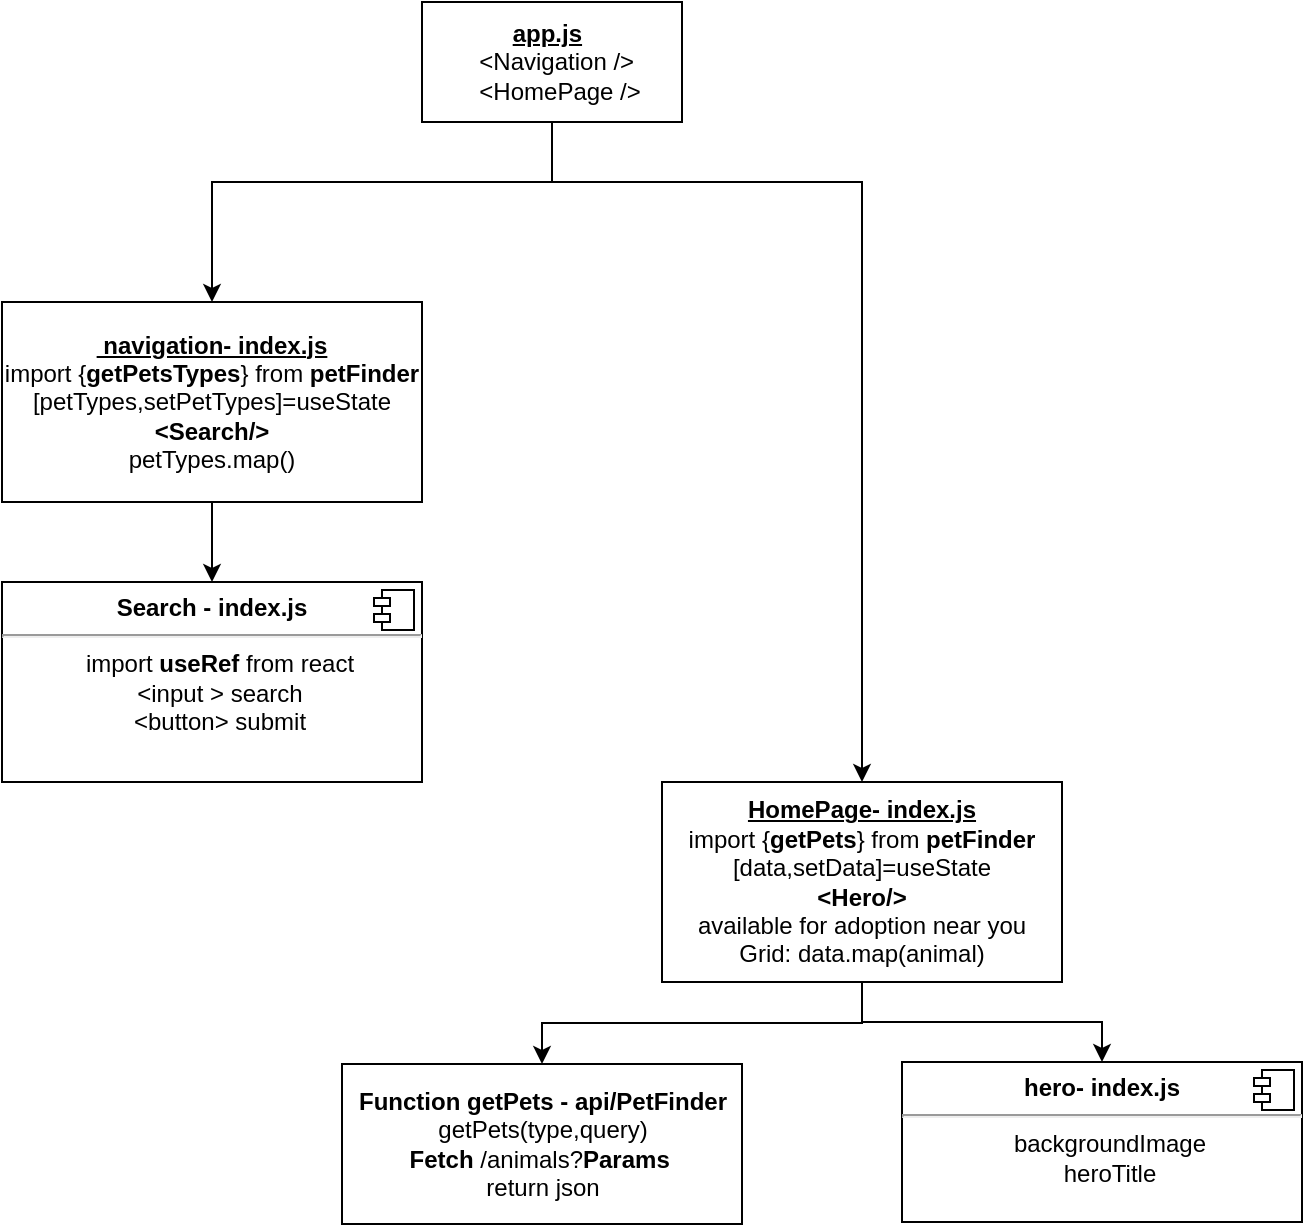 <mxfile version="20.2.0" type="device"><diagram id="ZCE4oWO6xVDXz5NUi90Y" name="Page-1"><mxGraphModel dx="780" dy="1144" grid="1" gridSize="10" guides="1" tooltips="1" connect="1" arrows="1" fold="1" page="1" pageScale="1" pageWidth="850" pageHeight="1100" math="0" shadow="0"><root><mxCell id="0"/><mxCell id="1" parent="0"/><mxCell id="vh6ejowAQq4Oae-Imt_X-19" value="" style="edgeStyle=orthogonalEdgeStyle;rounded=0;orthogonalLoop=1;jettySize=auto;html=1;entryX=0.5;entryY=0;entryDx=0;entryDy=0;exitX=1;exitY=0.5;exitDx=0;exitDy=0;" edge="1" parent="1" source="vh6ejowAQq4Oae-Imt_X-1" target="vh6ejowAQq4Oae-Imt_X-14"><mxGeometry relative="1" as="geometry"><Array as="points"><mxPoint x="425" y="120"/><mxPoint x="580" y="120"/></Array></mxGeometry></mxCell><mxCell id="vh6ejowAQq4Oae-Imt_X-1" value="&lt;div style=&quot;&quot;&gt;&lt;span style=&quot;background-color: initial;&quot;&gt;&lt;span style=&quot;white-space: pre;&quot;&gt;&#9;&lt;/span&gt;&amp;nbsp; &amp;nbsp; &amp;nbsp;&lt;b&gt;&lt;u&gt;app.js&lt;/u&gt;&lt;/b&gt;&amp;nbsp;&lt;/span&gt;&lt;/div&gt;&lt;div style=&quot;&quot;&gt;&lt;span style=&quot;background-color: initial;&quot;&gt;&lt;span style=&quot;white-space: pre;&quot;&gt;&#9;&lt;/span&gt;&amp;lt;Navigation /&amp;gt;&lt;/span&gt;&lt;/div&gt;&lt;span style=&quot;background-color: initial;&quot;&gt;&amp;nbsp;&lt;span style=&quot;white-space: pre;&quot;&gt;&#9;&lt;/span&gt;&amp;lt;HomePage /&amp;gt;&lt;/span&gt;" style="rounded=0;whiteSpace=wrap;html=1;align=left;direction=south;" vertex="1" parent="1"><mxGeometry x="360" y="30" width="130" height="60" as="geometry"/></mxCell><mxCell id="vh6ejowAQq4Oae-Imt_X-32" value="" style="edgeStyle=orthogonalEdgeStyle;rounded=0;orthogonalLoop=1;jettySize=auto;html=1;" edge="1" parent="1" source="vh6ejowAQq4Oae-Imt_X-14" target="vh6ejowAQq4Oae-Imt_X-30"><mxGeometry relative="1" as="geometry"/></mxCell><mxCell id="vh6ejowAQq4Oae-Imt_X-37" style="edgeStyle=orthogonalEdgeStyle;rounded=0;orthogonalLoop=1;jettySize=auto;html=1;entryX=0.5;entryY=0;entryDx=0;entryDy=0;" edge="1" parent="1" source="vh6ejowAQq4Oae-Imt_X-14" target="vh6ejowAQq4Oae-Imt_X-34"><mxGeometry relative="1" as="geometry"/></mxCell><mxCell id="vh6ejowAQq4Oae-Imt_X-14" value="&lt;div style=&quot;&quot;&gt;&lt;b style=&quot;background-color: initial;&quot;&gt;&lt;u&gt;HomePage- index.js&lt;/u&gt;&lt;/b&gt;&lt;/div&gt;&lt;div style=&quot;&quot;&gt;import {&lt;b&gt;getPets&lt;/b&gt;} from &lt;b&gt;petFinder&lt;/b&gt;&lt;b style=&quot;background-color: initial;&quot;&gt;&lt;br&gt;&lt;/b&gt;&lt;/div&gt;[data,setData]=useState&lt;br&gt;&lt;b&gt;&amp;lt;Hero/&amp;gt;&lt;/b&gt;&lt;br&gt;available for adoption near you&lt;br&gt;Grid: data.map(animal)" style="whiteSpace=wrap;html=1;align=center;rounded=0;" vertex="1" parent="1"><mxGeometry x="480" y="420" width="200" height="100" as="geometry"/></mxCell><mxCell id="vh6ejowAQq4Oae-Imt_X-29" value="" style="edgeStyle=orthogonalEdgeStyle;rounded=0;orthogonalLoop=1;jettySize=auto;html=1;" edge="1" parent="1" source="vh6ejowAQq4Oae-Imt_X-16" target="vh6ejowAQq4Oae-Imt_X-24"><mxGeometry relative="1" as="geometry"/></mxCell><mxCell id="vh6ejowAQq4Oae-Imt_X-16" value="&lt;b&gt;&lt;u&gt;&amp;nbsp;navigation- index.js&lt;/u&gt;&lt;br&gt;&lt;/b&gt;&lt;div&gt;import {&lt;b&gt;getPetsTypes&lt;/b&gt;} from&amp;nbsp;&lt;b&gt;petFinder&lt;/b&gt;&lt;b style=&quot;background-color: initial;&quot;&gt;&lt;br&gt;&lt;/b&gt;&lt;/div&gt;&lt;span style=&quot;background-color: initial;&quot;&gt;[petTypes,&lt;/span&gt;&lt;span style=&quot;background-color: initial;&quot;&gt;setPetTypes]=useState&lt;br&gt;&lt;/span&gt;&lt;span style=&quot;background-color: initial;&quot;&gt;&lt;b&gt;&amp;lt;Search/&amp;gt;&lt;/b&gt;&lt;br&gt;petTypes.map()&lt;br&gt;&lt;/span&gt;&#9;" style="whiteSpace=wrap;html=1;align=center;rounded=0;" vertex="1" parent="1"><mxGeometry x="150" y="180" width="210" height="100" as="geometry"/></mxCell><mxCell id="vh6ejowAQq4Oae-Imt_X-20" value="" style="edgeStyle=orthogonalEdgeStyle;rounded=0;orthogonalLoop=1;jettySize=auto;html=1;entryX=0.5;entryY=0;entryDx=0;entryDy=0;exitX=1;exitY=0.5;exitDx=0;exitDy=0;" edge="1" parent="1" source="vh6ejowAQq4Oae-Imt_X-1" target="vh6ejowAQq4Oae-Imt_X-16"><mxGeometry relative="1" as="geometry"><mxPoint x="435" y="100" as="sourcePoint"/><mxPoint x="635" y="180" as="targetPoint"/><Array as="points"><mxPoint x="425" y="120"/><mxPoint x="255" y="120"/></Array></mxGeometry></mxCell><mxCell id="vh6ejowAQq4Oae-Imt_X-24" value="&lt;p style=&quot;margin:0px;margin-top:6px;text-align:center;&quot;&gt;&lt;b&gt;Search - index.js&lt;/b&gt;&lt;/p&gt;&lt;hr&gt;&lt;p style=&quot;text-align: center; margin: 0px 0px 0px 8px;&quot;&gt;import &lt;b&gt;useRef &lt;/b&gt;from react&lt;/p&gt;&lt;p style=&quot;text-align: center; margin: 0px 0px 0px 8px;&quot;&gt;&amp;lt;input &amp;gt; search&lt;/p&gt;&lt;p style=&quot;text-align: center; margin: 0px 0px 0px 8px;&quot;&gt;&amp;lt;button&amp;gt; submit&lt;/p&gt;" style="align=left;overflow=fill;html=1;dropTarget=0;" vertex="1" parent="1"><mxGeometry x="150" y="320" width="210" height="100" as="geometry"/></mxCell><mxCell id="vh6ejowAQq4Oae-Imt_X-25" value="" style="shape=component;jettyWidth=8;jettyHeight=4;" vertex="1" parent="vh6ejowAQq4Oae-Imt_X-24"><mxGeometry x="1" width="20" height="20" relative="1" as="geometry"><mxPoint x="-24" y="4" as="offset"/></mxGeometry></mxCell><mxCell id="vh6ejowAQq4Oae-Imt_X-30" value="&lt;p style=&quot;margin:0px;margin-top:6px;text-align:center;&quot;&gt;&lt;b&gt;hero- index.js&lt;/b&gt;&lt;/p&gt;&lt;hr&gt;&lt;p style=&quot;text-align: center; margin: 0px 0px 0px 8px;&quot;&gt;backgroundImage&lt;/p&gt;&lt;p style=&quot;text-align: center; margin: 0px 0px 0px 8px;&quot;&gt;heroTitle&lt;/p&gt;" style="align=left;overflow=fill;html=1;dropTarget=0;" vertex="1" parent="1"><mxGeometry x="600" y="560" width="200" height="80" as="geometry"/></mxCell><mxCell id="vh6ejowAQq4Oae-Imt_X-31" value="" style="shape=component;jettyWidth=8;jettyHeight=4;" vertex="1" parent="vh6ejowAQq4Oae-Imt_X-30"><mxGeometry x="1" width="20" height="20" relative="1" as="geometry"><mxPoint x="-24" y="4" as="offset"/></mxGeometry></mxCell><mxCell id="vh6ejowAQq4Oae-Imt_X-34" value="&lt;b&gt;Function getPets - api/PetFinder&lt;/b&gt;&lt;br&gt;getPets(type,query)&lt;br&gt;&lt;b&gt;Fetch &lt;/b&gt;/animals?&lt;b&gt;Params&lt;/b&gt;&amp;nbsp;&lt;br&gt;return json" style="html=1;container=0;" vertex="1" parent="1"><mxGeometry x="320" y="561" width="200" height="80" as="geometry"/></mxCell></root></mxGraphModel></diagram></mxfile>